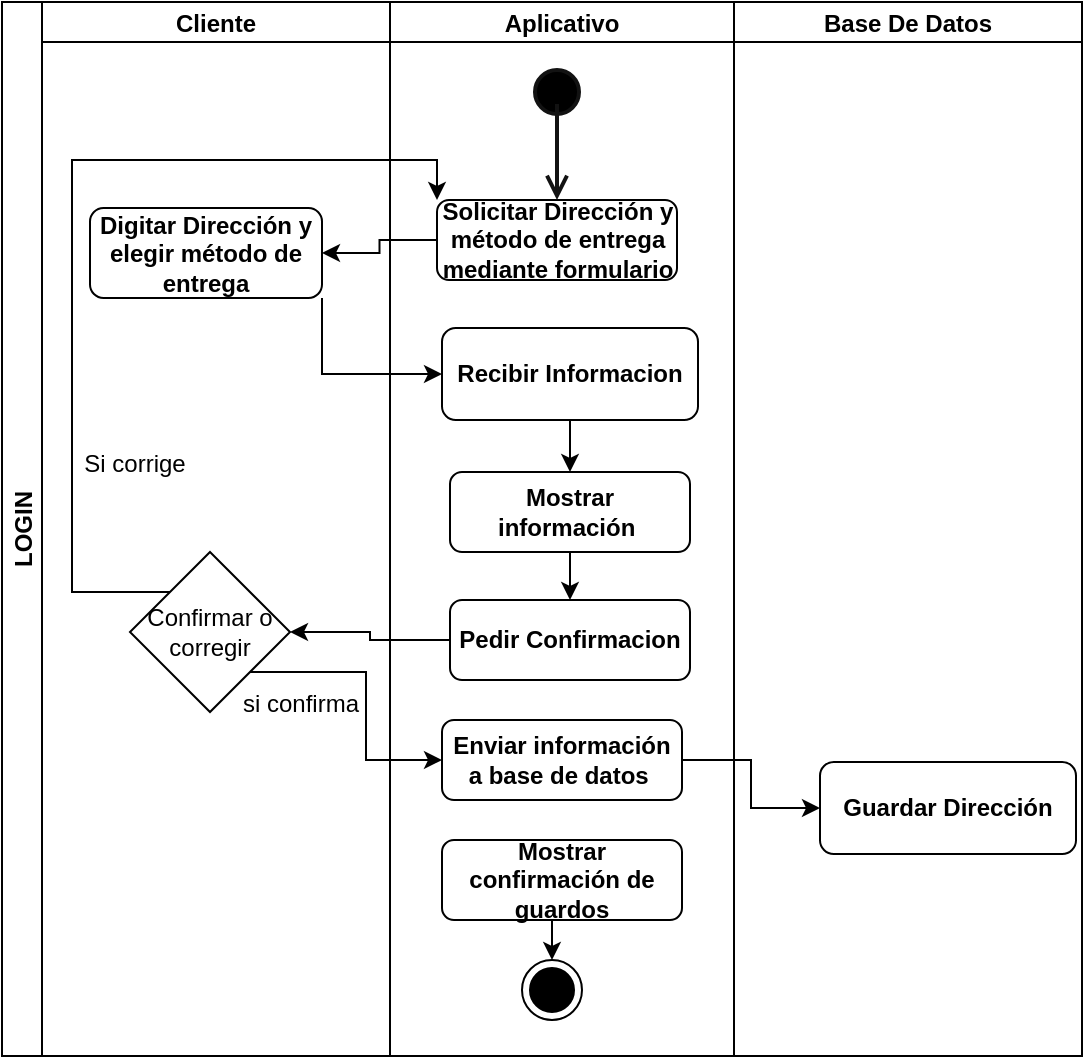 <mxfile version="24.7.12">
  <diagram name="Página-1" id="qJjhxGEaj1PM41u54zay">
    <mxGraphModel grid="0" page="1" gridSize="10" guides="1" tooltips="1" connect="1" arrows="1" fold="1" pageScale="1" pageWidth="827" pageHeight="1169" math="0" shadow="0">
      <root>
        <mxCell id="0" />
        <mxCell id="1" parent="0" />
        <mxCell id="mkPoqtcZJsGRYyNeuLmq-1" value="LOGIN" style="swimlane;childLayout=stackLayout;resizeParent=1;resizeParentMax=0;startSize=20;horizontal=0;horizontalStack=1;fillColor=none;" vertex="1" parent="1">
          <mxGeometry x="104" y="82" width="540" height="527" as="geometry" />
        </mxCell>
        <mxCell id="mkPoqtcZJsGRYyNeuLmq-2" value="Cliente" style="swimlane;startSize=20;fillColor=none;" vertex="1" parent="mkPoqtcZJsGRYyNeuLmq-1">
          <mxGeometry x="20" width="174" height="527" as="geometry">
            <mxRectangle x="20" width="32" height="476" as="alternateBounds" />
          </mxGeometry>
        </mxCell>
        <mxCell id="mkPoqtcZJsGRYyNeuLmq-3" value="&lt;b&gt;Digitar Dirección y elegir método de entrega&lt;/b&gt;" style="rounded=1;whiteSpace=wrap;html=1;fontSize=12;glass=0;strokeWidth=1;shadow=0;fillColor=none;" vertex="1" parent="mkPoqtcZJsGRYyNeuLmq-2">
          <mxGeometry x="24" y="103" width="116" height="45" as="geometry" />
        </mxCell>
        <mxCell id="4CsVAobB2vqKjHquaz7D-3" value="Confirmar o corregir" style="rhombus;whiteSpace=wrap;html=1;" vertex="1" parent="mkPoqtcZJsGRYyNeuLmq-2">
          <mxGeometry x="44" y="275" width="80" height="80" as="geometry" />
        </mxCell>
        <mxCell id="4CsVAobB2vqKjHquaz7D-10" value="si confirma" style="text;html=1;align=center;verticalAlign=middle;resizable=0;points=[];autosize=1;strokeColor=none;fillColor=none;" vertex="1" parent="mkPoqtcZJsGRYyNeuLmq-2">
          <mxGeometry x="91" y="338" width="76" height="26" as="geometry" />
        </mxCell>
        <mxCell id="4CsVAobB2vqKjHquaz7D-12" value="Si corrige" style="text;html=1;align=center;verticalAlign=middle;resizable=0;points=[];autosize=1;strokeColor=none;fillColor=none;" vertex="1" parent="mkPoqtcZJsGRYyNeuLmq-2">
          <mxGeometry x="11" y="218" width="69" height="26" as="geometry" />
        </mxCell>
        <mxCell id="mkPoqtcZJsGRYyNeuLmq-9" value="Aplicativo" style="swimlane;startSize=20;fillColor=none;" vertex="1" parent="mkPoqtcZJsGRYyNeuLmq-1">
          <mxGeometry x="194" width="172" height="527" as="geometry">
            <mxRectangle x="52" width="32" height="476" as="alternateBounds" />
          </mxGeometry>
        </mxCell>
        <mxCell id="mkPoqtcZJsGRYyNeuLmq-10" value="" style="ellipse;html=1;shape=startState;fillColor=#000000;strokeColor=#121212;strokeWidth=2;" vertex="1" parent="mkPoqtcZJsGRYyNeuLmq-9">
          <mxGeometry x="68.5" y="30" width="30" height="30" as="geometry" />
        </mxCell>
        <mxCell id="mkPoqtcZJsGRYyNeuLmq-11" value="&lt;b&gt;Solicitar Dirección y método de entrega mediante formulario&lt;/b&gt;" style="rounded=1;whiteSpace=wrap;html=1;fontSize=12;glass=0;strokeWidth=1;shadow=0;fillColor=none;" vertex="1" parent="mkPoqtcZJsGRYyNeuLmq-9">
          <mxGeometry x="23.5" y="99" width="120" height="40" as="geometry" />
        </mxCell>
        <mxCell id="mkPoqtcZJsGRYyNeuLmq-12" value="" style="edgeStyle=orthogonalEdgeStyle;html=1;verticalAlign=bottom;endArrow=open;endSize=8;strokeColor=#121212;rounded=0;strokeWidth=2;entryX=0.5;entryY=0;entryDx=0;entryDy=0;" edge="1" parent="mkPoqtcZJsGRYyNeuLmq-9" target="mkPoqtcZJsGRYyNeuLmq-11">
          <mxGeometry relative="1" as="geometry">
            <mxPoint x="83.5" y="136" as="targetPoint" />
            <mxPoint x="83.5" y="51" as="sourcePoint" />
            <Array as="points">
              <mxPoint x="83.5" y="83" />
            </Array>
          </mxGeometry>
        </mxCell>
        <mxCell id="mkPoqtcZJsGRYyNeuLmq-49" style="edgeStyle=orthogonalEdgeStyle;rounded=0;orthogonalLoop=1;jettySize=auto;html=1;exitX=0.5;exitY=1;exitDx=0;exitDy=0;entryX=0.5;entryY=0;entryDx=0;entryDy=0;" edge="1" parent="mkPoqtcZJsGRYyNeuLmq-9" source="mkPoqtcZJsGRYyNeuLmq-38" target="mkPoqtcZJsGRYyNeuLmq-46">
          <mxGeometry relative="1" as="geometry" />
        </mxCell>
        <mxCell id="mkPoqtcZJsGRYyNeuLmq-38" value="&lt;b&gt;Mostrar información&amp;nbsp;&lt;/b&gt;" style="rounded=1;whiteSpace=wrap;html=1;fontSize=12;glass=0;strokeWidth=1;shadow=0;fillColor=none;" vertex="1" parent="mkPoqtcZJsGRYyNeuLmq-9">
          <mxGeometry x="30" y="235" width="120" height="40" as="geometry" />
        </mxCell>
        <mxCell id="4CsVAobB2vqKjHquaz7D-1" style="edgeStyle=orthogonalEdgeStyle;rounded=0;orthogonalLoop=1;jettySize=auto;html=1;exitX=0.5;exitY=1;exitDx=0;exitDy=0;entryX=0.5;entryY=0;entryDx=0;entryDy=0;" edge="1" parent="mkPoqtcZJsGRYyNeuLmq-9" source="mkPoqtcZJsGRYyNeuLmq-42" target="mkPoqtcZJsGRYyNeuLmq-38">
          <mxGeometry relative="1" as="geometry" />
        </mxCell>
        <mxCell id="mkPoqtcZJsGRYyNeuLmq-42" value="&lt;b&gt;Recibir Informacion&lt;/b&gt;" style="rounded=1;whiteSpace=wrap;html=1;fontSize=12;glass=0;strokeWidth=1;shadow=0;fillColor=none;" vertex="1" parent="mkPoqtcZJsGRYyNeuLmq-9">
          <mxGeometry x="26" y="163" width="128" height="46" as="geometry" />
        </mxCell>
        <mxCell id="mkPoqtcZJsGRYyNeuLmq-46" value="&lt;b&gt;Pedir Confirmacion&lt;/b&gt;" style="rounded=1;whiteSpace=wrap;html=1;fontSize=12;glass=0;strokeWidth=1;shadow=0;fillColor=none;" vertex="1" parent="mkPoqtcZJsGRYyNeuLmq-9">
          <mxGeometry x="30" y="299" width="120" height="40" as="geometry" />
        </mxCell>
        <mxCell id="4CsVAobB2vqKjHquaz7D-5" value="&lt;b&gt;Enviar información a base de datos&amp;nbsp;&lt;/b&gt;" style="rounded=1;whiteSpace=wrap;html=1;fontSize=12;glass=0;strokeWidth=1;shadow=0;fillColor=none;" vertex="1" parent="mkPoqtcZJsGRYyNeuLmq-9">
          <mxGeometry x="26" y="359" width="120" height="40" as="geometry" />
        </mxCell>
        <mxCell id="4CsVAobB2vqKjHquaz7D-9" style="edgeStyle=orthogonalEdgeStyle;rounded=0;orthogonalLoop=1;jettySize=auto;html=1;exitX=0.5;exitY=1;exitDx=0;exitDy=0;entryX=0.5;entryY=0;entryDx=0;entryDy=0;" edge="1" parent="mkPoqtcZJsGRYyNeuLmq-9" source="4CsVAobB2vqKjHquaz7D-8" target="mkPoqtcZJsGRYyNeuLmq-6">
          <mxGeometry relative="1" as="geometry" />
        </mxCell>
        <mxCell id="4CsVAobB2vqKjHquaz7D-8" value="&lt;b&gt;Mostrar confirmación de guardos&lt;/b&gt;" style="rounded=1;whiteSpace=wrap;html=1;fontSize=12;glass=0;strokeWidth=1;shadow=0;fillColor=none;" vertex="1" parent="mkPoqtcZJsGRYyNeuLmq-9">
          <mxGeometry x="26" y="419" width="120" height="40" as="geometry" />
        </mxCell>
        <mxCell id="mkPoqtcZJsGRYyNeuLmq-6" value="" style="ellipse;html=1;shape=endState;fillColor=#000000;strokeColor=#000000;" vertex="1" parent="mkPoqtcZJsGRYyNeuLmq-9">
          <mxGeometry x="66" y="479" width="30" height="30" as="geometry" />
        </mxCell>
        <mxCell id="mkPoqtcZJsGRYyNeuLmq-19" value="Base De Datos" style="swimlane;startSize=20;fillColor=none;" vertex="1" parent="mkPoqtcZJsGRYyNeuLmq-1">
          <mxGeometry x="366" width="174" height="527" as="geometry" />
        </mxCell>
        <mxCell id="mkPoqtcZJsGRYyNeuLmq-44" value="&lt;b&gt;Guardar Dirección&lt;/b&gt;" style="rounded=1;whiteSpace=wrap;html=1;fontSize=12;glass=0;strokeWidth=1;shadow=0;fillColor=none;" vertex="1" parent="mkPoqtcZJsGRYyNeuLmq-19">
          <mxGeometry x="43" y="380" width="128" height="46" as="geometry" />
        </mxCell>
        <mxCell id="mkPoqtcZJsGRYyNeuLmq-40" style="edgeStyle=orthogonalEdgeStyle;rounded=0;orthogonalLoop=1;jettySize=auto;html=1;exitX=0;exitY=0.5;exitDx=0;exitDy=0;entryX=1;entryY=0.5;entryDx=0;entryDy=0;" edge="1" parent="mkPoqtcZJsGRYyNeuLmq-1" source="mkPoqtcZJsGRYyNeuLmq-11" target="mkPoqtcZJsGRYyNeuLmq-3">
          <mxGeometry relative="1" as="geometry" />
        </mxCell>
        <mxCell id="mkPoqtcZJsGRYyNeuLmq-43" style="edgeStyle=orthogonalEdgeStyle;rounded=0;orthogonalLoop=1;jettySize=auto;html=1;exitX=1;exitY=1;exitDx=0;exitDy=0;entryX=0;entryY=0.5;entryDx=0;entryDy=0;" edge="1" parent="mkPoqtcZJsGRYyNeuLmq-1" source="mkPoqtcZJsGRYyNeuLmq-3" target="mkPoqtcZJsGRYyNeuLmq-42">
          <mxGeometry relative="1" as="geometry" />
        </mxCell>
        <mxCell id="4CsVAobB2vqKjHquaz7D-4" style="edgeStyle=orthogonalEdgeStyle;rounded=0;orthogonalLoop=1;jettySize=auto;html=1;exitX=0;exitY=0.5;exitDx=0;exitDy=0;entryX=1;entryY=0.5;entryDx=0;entryDy=0;" edge="1" parent="mkPoqtcZJsGRYyNeuLmq-1" source="mkPoqtcZJsGRYyNeuLmq-46" target="4CsVAobB2vqKjHquaz7D-3">
          <mxGeometry relative="1" as="geometry" />
        </mxCell>
        <mxCell id="4CsVAobB2vqKjHquaz7D-6" style="edgeStyle=orthogonalEdgeStyle;rounded=0;orthogonalLoop=1;jettySize=auto;html=1;exitX=1;exitY=1;exitDx=0;exitDy=0;entryX=0;entryY=0.5;entryDx=0;entryDy=0;" edge="1" parent="mkPoqtcZJsGRYyNeuLmq-1" source="4CsVAobB2vqKjHquaz7D-3" target="4CsVAobB2vqKjHquaz7D-5">
          <mxGeometry relative="1" as="geometry" />
        </mxCell>
        <mxCell id="4CsVAobB2vqKjHquaz7D-7" style="edgeStyle=orthogonalEdgeStyle;rounded=0;orthogonalLoop=1;jettySize=auto;html=1;exitX=1;exitY=0.5;exitDx=0;exitDy=0;entryX=0;entryY=0.5;entryDx=0;entryDy=0;" edge="1" parent="mkPoqtcZJsGRYyNeuLmq-1" source="4CsVAobB2vqKjHquaz7D-5" target="mkPoqtcZJsGRYyNeuLmq-44">
          <mxGeometry relative="1" as="geometry" />
        </mxCell>
        <mxCell id="4CsVAobB2vqKjHquaz7D-11" style="edgeStyle=orthogonalEdgeStyle;rounded=0;orthogonalLoop=1;jettySize=auto;html=1;exitX=0;exitY=0;exitDx=0;exitDy=0;entryX=0;entryY=0;entryDx=0;entryDy=0;" edge="1" parent="mkPoqtcZJsGRYyNeuLmq-1" source="4CsVAobB2vqKjHquaz7D-3" target="mkPoqtcZJsGRYyNeuLmq-11">
          <mxGeometry relative="1" as="geometry">
            <Array as="points">
              <mxPoint x="35" y="295" />
              <mxPoint x="35" y="79" />
              <mxPoint x="218" y="79" />
            </Array>
          </mxGeometry>
        </mxCell>
      </root>
    </mxGraphModel>
  </diagram>
</mxfile>
